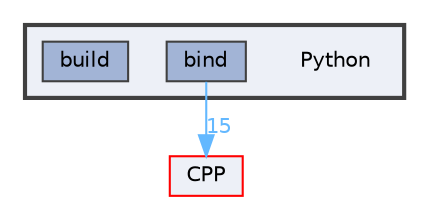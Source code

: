 digraph "Python"
{
 // LATEX_PDF_SIZE
  bgcolor="transparent";
  edge [fontname=Helvetica,fontsize=10,labelfontname=Helvetica,labelfontsize=10];
  node [fontname=Helvetica,fontsize=10,shape=box,height=0.2,width=0.4];
  compound=true
  subgraph clusterdir_8669bb0c9144cb4951e4111ac38d1610 {
    graph [ bgcolor="#edf0f7", pencolor="grey25", label="", fontname=Helvetica,fontsize=10 style="filled,bold", URL="dir_8669bb0c9144cb4951e4111ac38d1610.html",tooltip=""]
    dir_8669bb0c9144cb4951e4111ac38d1610 [shape=plaintext, label="Python"];
  dir_0a907db880771ded094ded1373d93c35 [label="bind", fillcolor="#a2b4d6", color="grey25", style="filled", URL="dir_0a907db880771ded094ded1373d93c35.html",tooltip=""];
  dir_551bc9cedb02694e65794d6aa1deb149 [label="build", fillcolor="#a2b4d6", color="grey25", style="filled", URL="dir_551bc9cedb02694e65794d6aa1deb149.html",tooltip=""];
  }
  dir_2ea739fe366135ec15f610d081b5ff33 [label="CPP", fillcolor="#edf0f7", color="red", style="filled", URL="dir_2ea739fe366135ec15f610d081b5ff33.html",tooltip=""];
  dir_0a907db880771ded094ded1373d93c35->dir_2ea739fe366135ec15f610d081b5ff33 [headlabel="15", labeldistance=1.5 headhref="dir_000001_000005.html" href="dir_000001_000005.html" color="steelblue1" fontcolor="steelblue1"];
}

